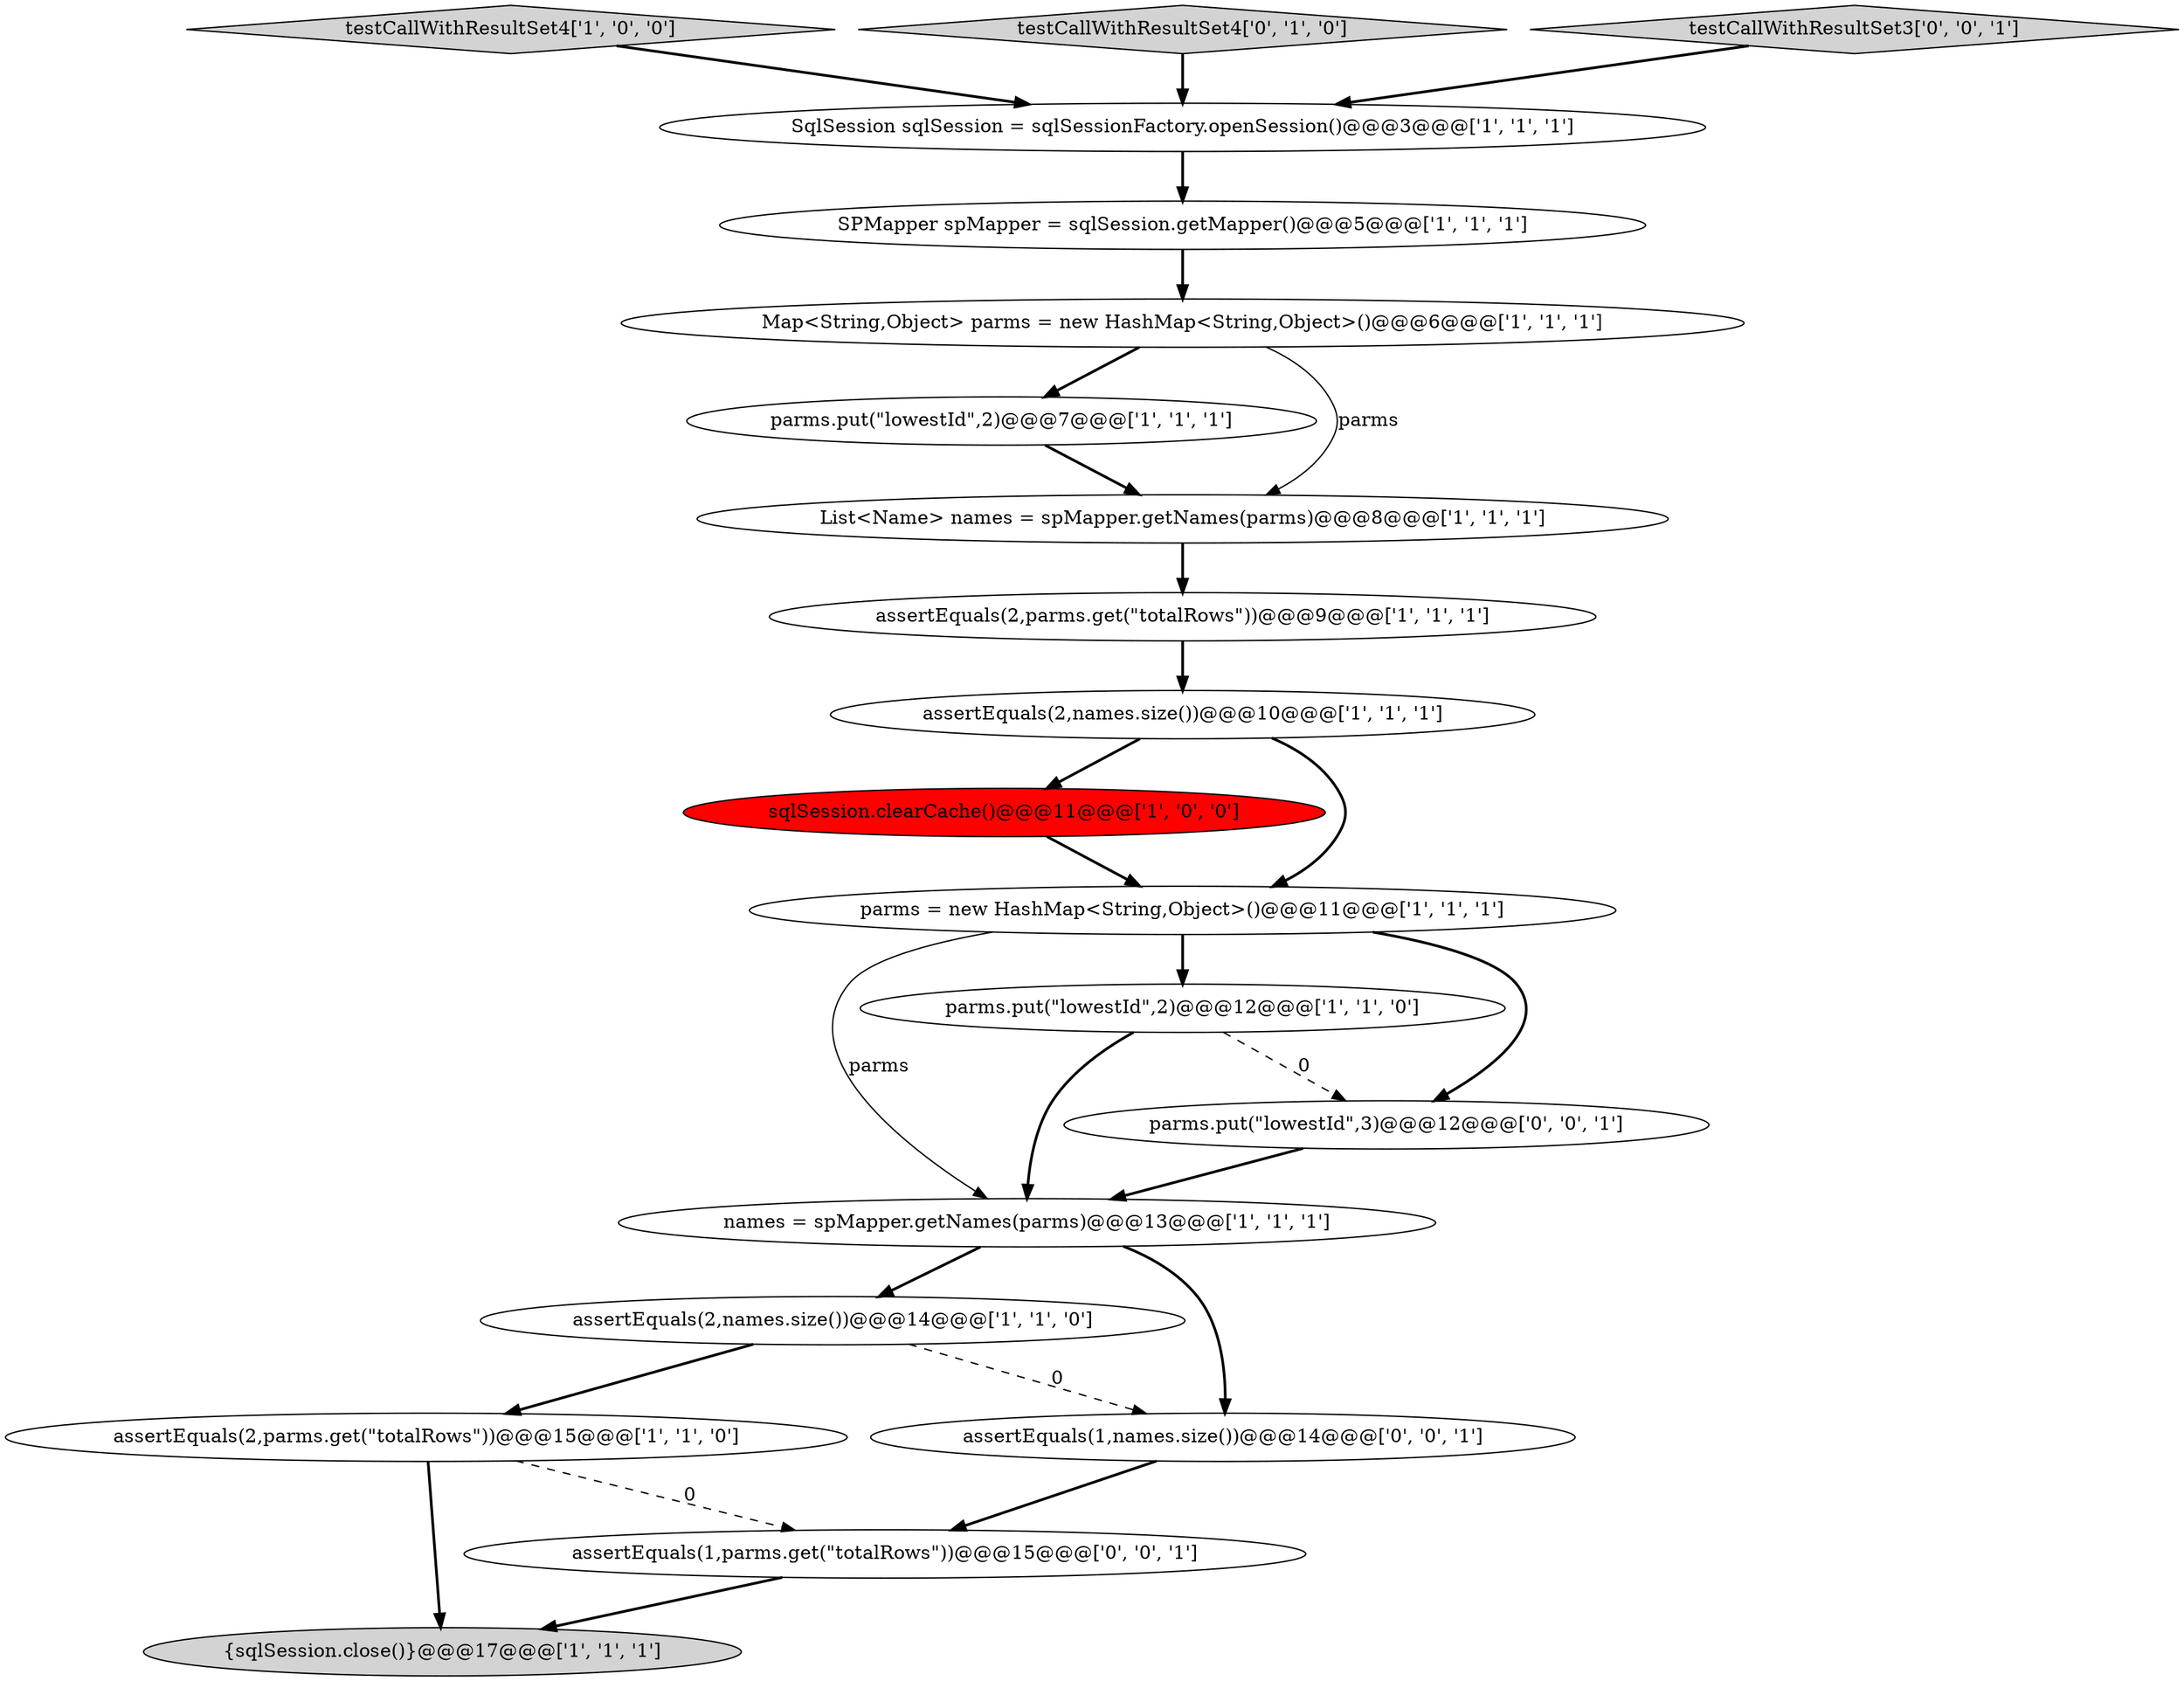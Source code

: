 digraph {
11 [style = filled, label = "assertEquals(2,names.size())@@@14@@@['1', '1', '0']", fillcolor = white, shape = ellipse image = "AAA0AAABBB1BBB"];
14 [style = filled, label = "testCallWithResultSet4['1', '0', '0']", fillcolor = lightgray, shape = diamond image = "AAA0AAABBB1BBB"];
10 [style = filled, label = "parms = new HashMap<String,Object>()@@@11@@@['1', '1', '1']", fillcolor = white, shape = ellipse image = "AAA0AAABBB1BBB"];
5 [style = filled, label = "parms.put(\"lowestId\",2)@@@7@@@['1', '1', '1']", fillcolor = white, shape = ellipse image = "AAA0AAABBB1BBB"];
13 [style = filled, label = "names = spMapper.getNames(parms)@@@13@@@['1', '1', '1']", fillcolor = white, shape = ellipse image = "AAA0AAABBB1BBB"];
2 [style = filled, label = "sqlSession.clearCache()@@@11@@@['1', '0', '0']", fillcolor = red, shape = ellipse image = "AAA1AAABBB1BBB"];
15 [style = filled, label = "testCallWithResultSet4['0', '1', '0']", fillcolor = lightgray, shape = diamond image = "AAA0AAABBB2BBB"];
17 [style = filled, label = "testCallWithResultSet3['0', '0', '1']", fillcolor = lightgray, shape = diamond image = "AAA0AAABBB3BBB"];
0 [style = filled, label = "List<Name> names = spMapper.getNames(parms)@@@8@@@['1', '1', '1']", fillcolor = white, shape = ellipse image = "AAA0AAABBB1BBB"];
6 [style = filled, label = "parms.put(\"lowestId\",2)@@@12@@@['1', '1', '0']", fillcolor = white, shape = ellipse image = "AAA0AAABBB1BBB"];
18 [style = filled, label = "parms.put(\"lowestId\",3)@@@12@@@['0', '0', '1']", fillcolor = white, shape = ellipse image = "AAA0AAABBB3BBB"];
9 [style = filled, label = "assertEquals(2,parms.get(\"totalRows\"))@@@9@@@['1', '1', '1']", fillcolor = white, shape = ellipse image = "AAA0AAABBB1BBB"];
7 [style = filled, label = "assertEquals(2,names.size())@@@10@@@['1', '1', '1']", fillcolor = white, shape = ellipse image = "AAA0AAABBB1BBB"];
16 [style = filled, label = "assertEquals(1,parms.get(\"totalRows\"))@@@15@@@['0', '0', '1']", fillcolor = white, shape = ellipse image = "AAA0AAABBB3BBB"];
19 [style = filled, label = "assertEquals(1,names.size())@@@14@@@['0', '0', '1']", fillcolor = white, shape = ellipse image = "AAA0AAABBB3BBB"];
3 [style = filled, label = "Map<String,Object> parms = new HashMap<String,Object>()@@@6@@@['1', '1', '1']", fillcolor = white, shape = ellipse image = "AAA0AAABBB1BBB"];
8 [style = filled, label = "SPMapper spMapper = sqlSession.getMapper()@@@5@@@['1', '1', '1']", fillcolor = white, shape = ellipse image = "AAA0AAABBB1BBB"];
12 [style = filled, label = "SqlSession sqlSession = sqlSessionFactory.openSession()@@@3@@@['1', '1', '1']", fillcolor = white, shape = ellipse image = "AAA0AAABBB1BBB"];
4 [style = filled, label = "{sqlSession.close()}@@@17@@@['1', '1', '1']", fillcolor = lightgray, shape = ellipse image = "AAA0AAABBB1BBB"];
1 [style = filled, label = "assertEquals(2,parms.get(\"totalRows\"))@@@15@@@['1', '1', '0']", fillcolor = white, shape = ellipse image = "AAA0AAABBB1BBB"];
10->18 [style = bold, label=""];
1->4 [style = bold, label=""];
0->9 [style = bold, label=""];
11->1 [style = bold, label=""];
7->10 [style = bold, label=""];
8->3 [style = bold, label=""];
9->7 [style = bold, label=""];
2->10 [style = bold, label=""];
13->11 [style = bold, label=""];
10->6 [style = bold, label=""];
19->16 [style = bold, label=""];
6->18 [style = dashed, label="0"];
3->5 [style = bold, label=""];
13->19 [style = bold, label=""];
17->12 [style = bold, label=""];
5->0 [style = bold, label=""];
11->19 [style = dashed, label="0"];
12->8 [style = bold, label=""];
7->2 [style = bold, label=""];
1->16 [style = dashed, label="0"];
6->13 [style = bold, label=""];
14->12 [style = bold, label=""];
3->0 [style = solid, label="parms"];
18->13 [style = bold, label=""];
15->12 [style = bold, label=""];
10->13 [style = solid, label="parms"];
16->4 [style = bold, label=""];
}
